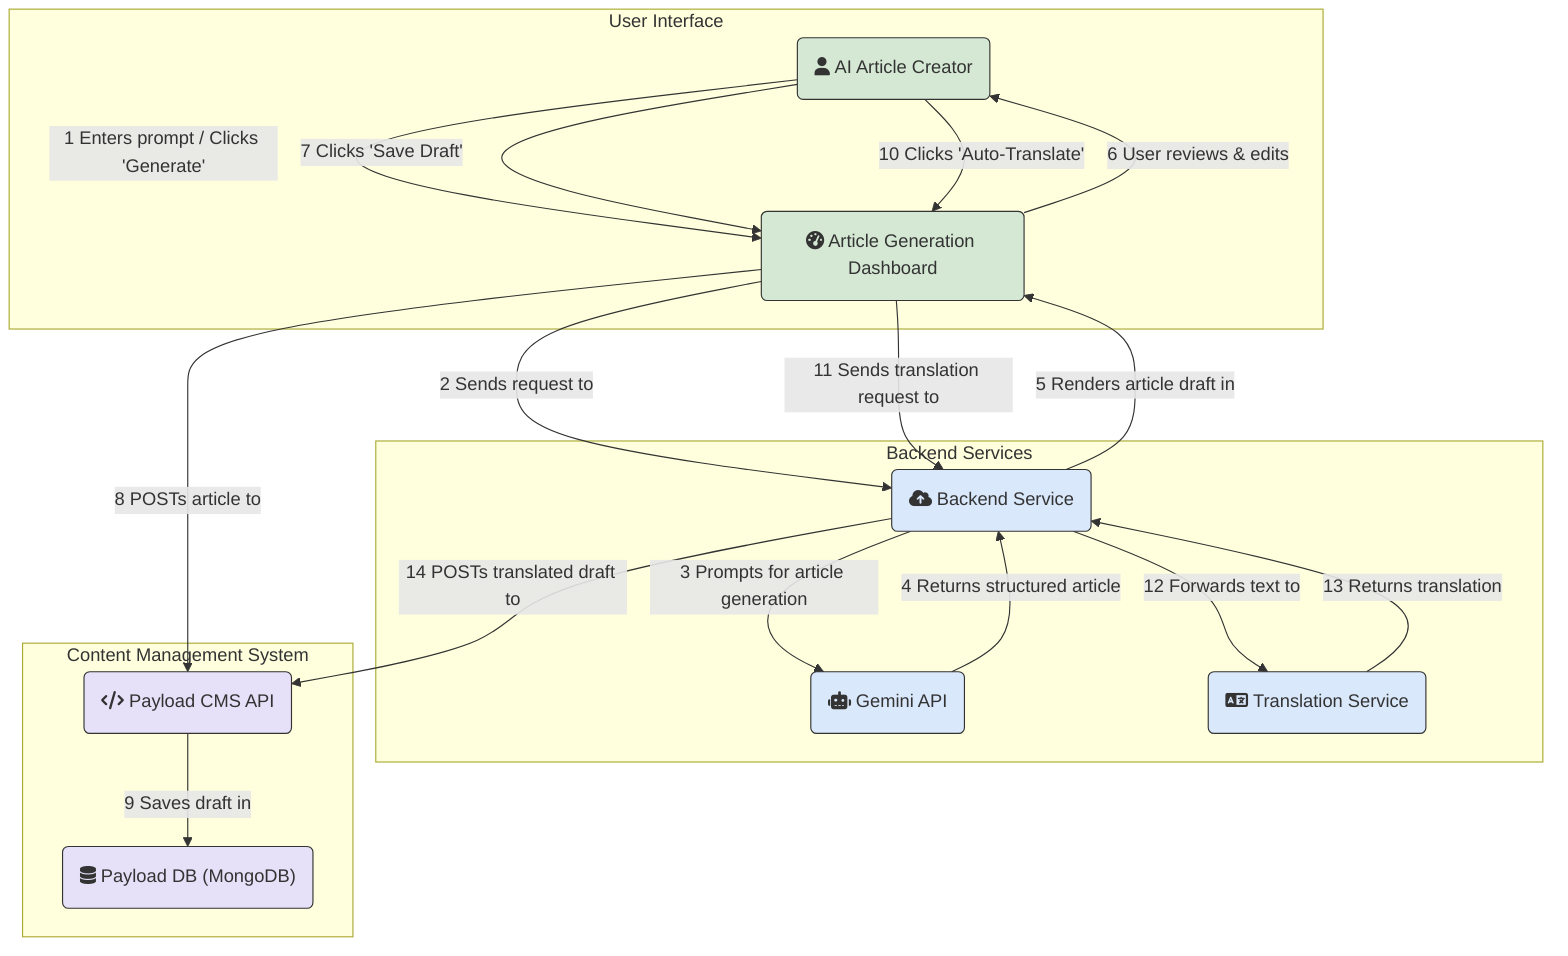 flowchart TD
    subgraph "User Interface"
        USER("fa:fa-user AI Article Creator")
        DASH("fa:fa-tachometer-alt Article Generation Dashboard")
    end

    subgraph "Backend Services"
        API("fa:fa-cloud-arrow-up Backend Service")
        LLM("fa:fa-robot Gemini API")
        TRANSLATE("fa:fa-language Translation Service")
    end

    subgraph "Content Management System"
        PAYLOAD_API("fa:fa-code Payload CMS API")
        PAYLOAD_DB("fa:fa-database Payload DB (MongoDB)")
    end

    %% Article Generation and Management Flow
    USER -- "1 Enters prompt / Clicks 'Generate'" --> DASH
    DASH -- "2 Sends request to" --> API
    API -- "3 Prompts for article generation" --> LLM
    LLM -- "4 Returns structured article" --> API
    API -- "5 Renders article draft in" --> DASH
    DASH -- "6 User reviews & edits" --> USER
    USER -- "7 Clicks 'Save Draft'" --> DASH
    DASH -- "8 POSTs article to" --> PAYLOAD_API
    PAYLOAD_API -- "9 Saves draft in" --> PAYLOAD_DB

    USER -- "10 Clicks 'Auto-Translate'" --> DASH
    DASH -- "11 Sends translation request to" --> API
    API -- "12 Forwards text to" --> TRANSLATE
    TRANSLATE -- "13 Returns translation" --> API
    API -- "14 POSTs translated draft to" --> PAYLOAD_API


    %% Styling
    classDef uiStyle fill:#D5E8D4,stroke:#333, color:#333;
    classDef backendStyle fill:#DAE8FC,stroke:#333, color:#333;
    classDef cmsStyle fill:#E6E0F8,stroke:#333, color:#333;
    class USER,DASH uiStyle;
    class API,LLM,TRANSLATE backendStyle;
    class PAYLOAD_API,PAYLOAD_DB cmsStyle;